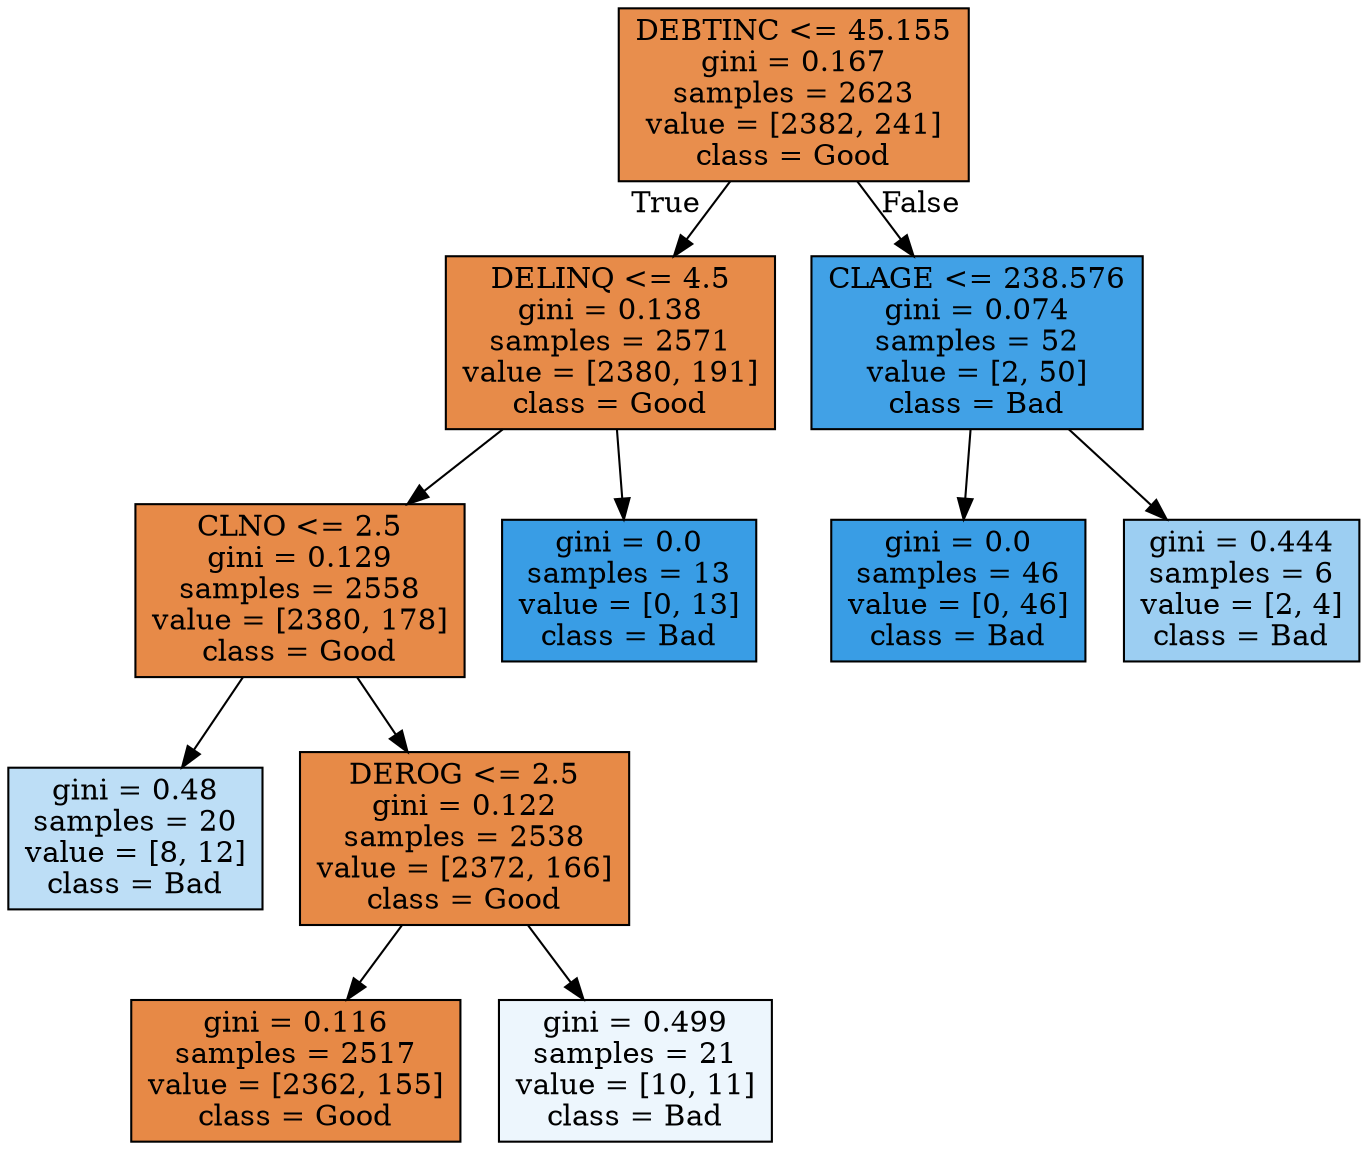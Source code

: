 digraph Tree {
node [shape=box, style="filled", color="black"] ;
0 [label="DEBTINC <= 45.155\ngini = 0.167\nsamples = 2623\nvalue = [2382, 241]\nclass = Good", fillcolor="#e88e4d"] ;
1 [label="DELINQ <= 4.5\ngini = 0.138\nsamples = 2571\nvalue = [2380, 191]\nclass = Good", fillcolor="#e78b49"] ;
0 -> 1 [labeldistance=2.5, labelangle=45, headlabel="True"] ;
2 [label="CLNO <= 2.5\ngini = 0.129\nsamples = 2558\nvalue = [2380, 178]\nclass = Good", fillcolor="#e78a48"] ;
1 -> 2 ;
3 [label="gini = 0.48\nsamples = 20\nvalue = [8, 12]\nclass = Bad", fillcolor="#bddef6"] ;
2 -> 3 ;
4 [label="DEROG <= 2.5\ngini = 0.122\nsamples = 2538\nvalue = [2372, 166]\nclass = Good", fillcolor="#e78a47"] ;
2 -> 4 ;
5 [label="gini = 0.116\nsamples = 2517\nvalue = [2362, 155]\nclass = Good", fillcolor="#e78946"] ;
4 -> 5 ;
6 [label="gini = 0.499\nsamples = 21\nvalue = [10, 11]\nclass = Bad", fillcolor="#edf6fd"] ;
4 -> 6 ;
7 [label="gini = 0.0\nsamples = 13\nvalue = [0, 13]\nclass = Bad", fillcolor="#399de5"] ;
1 -> 7 ;
8 [label="CLAGE <= 238.576\ngini = 0.074\nsamples = 52\nvalue = [2, 50]\nclass = Bad", fillcolor="#41a1e6"] ;
0 -> 8 [labeldistance=2.5, labelangle=-45, headlabel="False"] ;
9 [label="gini = 0.0\nsamples = 46\nvalue = [0, 46]\nclass = Bad", fillcolor="#399de5"] ;
8 -> 9 ;
10 [label="gini = 0.444\nsamples = 6\nvalue = [2, 4]\nclass = Bad", fillcolor="#9ccef2"] ;
8 -> 10 ;
}